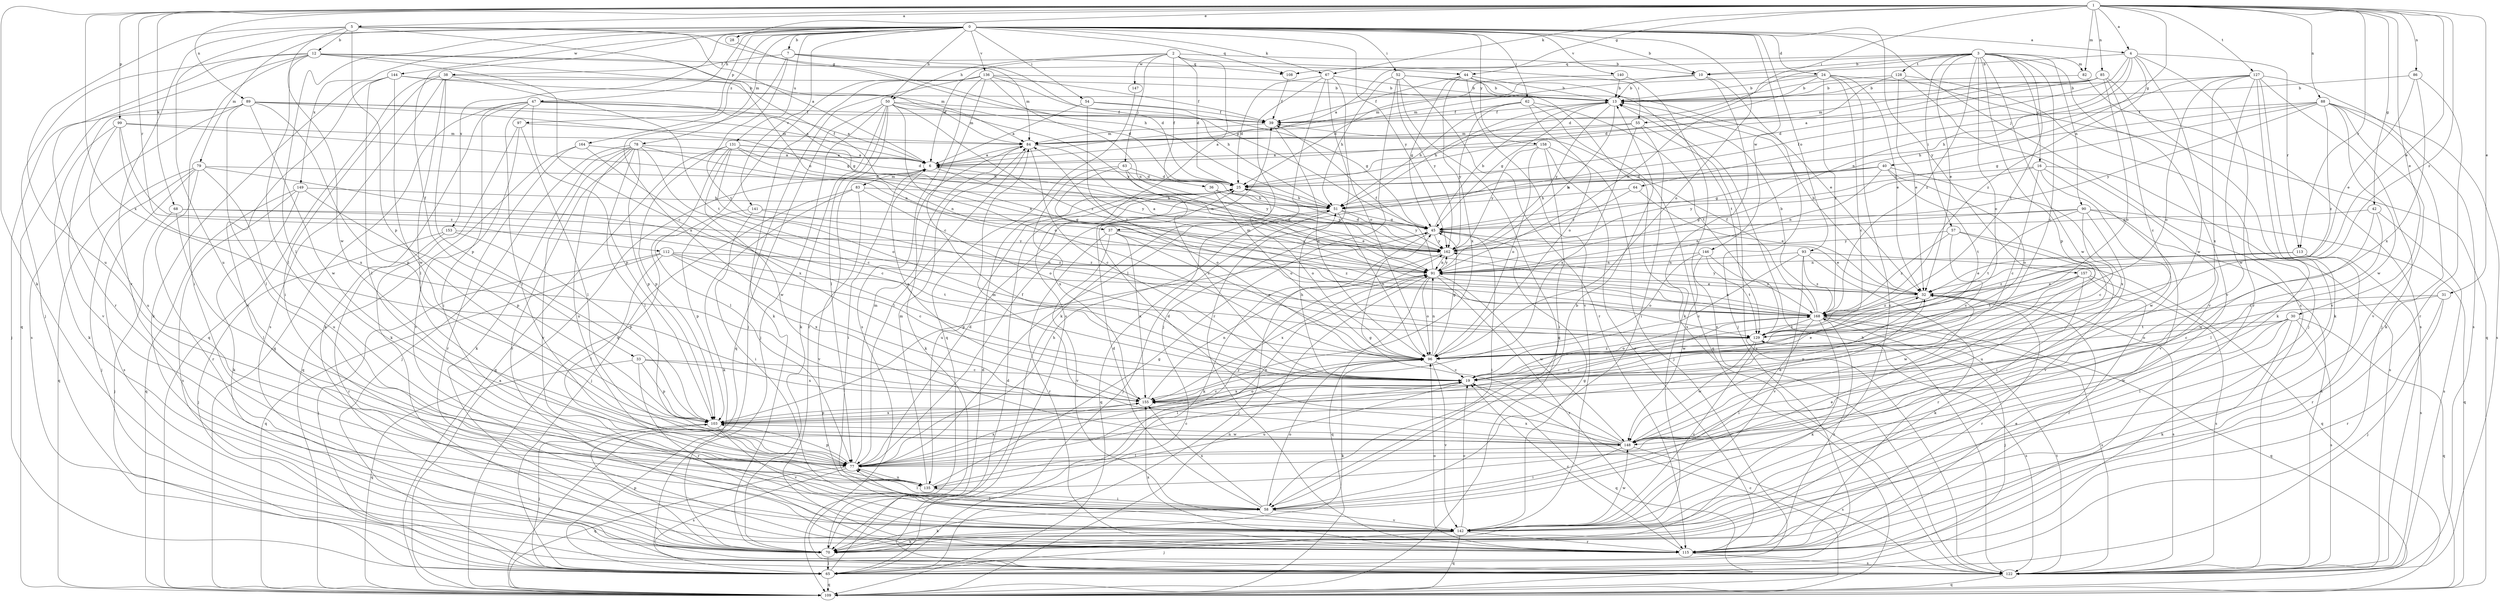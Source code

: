 strict digraph  {
0;
1;
2;
3;
4;
5;
6;
7;
10;
12;
13;
16;
19;
24;
25;
28;
30;
31;
32;
33;
36;
37;
38;
39;
40;
42;
44;
45;
47;
50;
51;
52;
54;
55;
57;
58;
62;
63;
64;
65;
67;
68;
70;
77;
78;
79;
82;
83;
84;
85;
86;
88;
89;
90;
91;
93;
96;
97;
99;
103;
108;
109;
112;
113;
115;
122;
127;
128;
129;
131;
135;
136;
140;
141;
142;
144;
146;
147;
148;
149;
153;
155;
157;
158;
162;
164;
168;
0 -> 4  [label=a];
0 -> 7  [label=b];
0 -> 10  [label=b];
0 -> 24  [label=d];
0 -> 33  [label=f];
0 -> 47  [label=h];
0 -> 50  [label=h];
0 -> 52  [label=i];
0 -> 54  [label=i];
0 -> 62  [label=j];
0 -> 67  [label=k];
0 -> 77  [label=l];
0 -> 78  [label=m];
0 -> 79  [label=m];
0 -> 93  [label=o];
0 -> 96  [label=o];
0 -> 97  [label=p];
0 -> 108  [label=q];
0 -> 122  [label=s];
0 -> 131  [label=u];
0 -> 135  [label=u];
0 -> 136  [label=v];
0 -> 140  [label=v];
0 -> 141  [label=v];
0 -> 144  [label=w];
0 -> 146  [label=w];
0 -> 149  [label=x];
0 -> 153  [label=x];
0 -> 157  [label=y];
0 -> 158  [label=y];
0 -> 162  [label=y];
0 -> 164  [label=z];
1 -> 4  [label=a];
1 -> 5  [label=a];
1 -> 28  [label=e];
1 -> 30  [label=e];
1 -> 31  [label=e];
1 -> 32  [label=e];
1 -> 40  [label=g];
1 -> 42  [label=g];
1 -> 44  [label=g];
1 -> 55  [label=i];
1 -> 67  [label=k];
1 -> 68  [label=k];
1 -> 70  [label=k];
1 -> 82  [label=m];
1 -> 85  [label=n];
1 -> 86  [label=n];
1 -> 88  [label=n];
1 -> 89  [label=n];
1 -> 99  [label=p];
1 -> 112  [label=r];
1 -> 113  [label=r];
1 -> 127  [label=t];
1 -> 155  [label=x];
1 -> 168  [label=z];
2 -> 6  [label=a];
2 -> 10  [label=b];
2 -> 25  [label=d];
2 -> 36  [label=f];
2 -> 50  [label=h];
2 -> 55  [label=i];
2 -> 63  [label=j];
2 -> 122  [label=s];
2 -> 147  [label=w];
3 -> 6  [label=a];
3 -> 10  [label=b];
3 -> 16  [label=c];
3 -> 19  [label=c];
3 -> 25  [label=d];
3 -> 32  [label=e];
3 -> 57  [label=i];
3 -> 82  [label=m];
3 -> 90  [label=n];
3 -> 96  [label=o];
3 -> 103  [label=p];
3 -> 108  [label=q];
3 -> 128  [label=t];
3 -> 129  [label=t];
3 -> 142  [label=v];
3 -> 148  [label=w];
3 -> 168  [label=z];
4 -> 10  [label=b];
4 -> 37  [label=f];
4 -> 64  [label=j];
4 -> 91  [label=n];
4 -> 113  [label=r];
4 -> 115  [label=r];
4 -> 148  [label=w];
4 -> 168  [label=z];
5 -> 6  [label=a];
5 -> 12  [label=b];
5 -> 37  [label=f];
5 -> 51  [label=h];
5 -> 103  [label=p];
5 -> 135  [label=u];
5 -> 142  [label=v];
5 -> 148  [label=w];
6 -> 25  [label=d];
6 -> 58  [label=i];
6 -> 83  [label=m];
6 -> 162  [label=y];
7 -> 25  [label=d];
7 -> 38  [label=f];
7 -> 84  [label=m];
7 -> 108  [label=q];
7 -> 129  [label=t];
7 -> 155  [label=x];
10 -> 13  [label=b];
10 -> 65  [label=j];
10 -> 70  [label=k];
10 -> 84  [label=m];
12 -> 19  [label=c];
12 -> 44  [label=g];
12 -> 58  [label=i];
12 -> 65  [label=j];
12 -> 77  [label=l];
12 -> 84  [label=m];
12 -> 91  [label=n];
12 -> 109  [label=q];
12 -> 115  [label=r];
13 -> 39  [label=f];
13 -> 45  [label=g];
13 -> 51  [label=h];
13 -> 91  [label=n];
13 -> 162  [label=y];
16 -> 19  [label=c];
16 -> 25  [label=d];
16 -> 122  [label=s];
16 -> 142  [label=v];
16 -> 148  [label=w];
16 -> 162  [label=y];
19 -> 32  [label=e];
19 -> 51  [label=h];
19 -> 109  [label=q];
19 -> 135  [label=u];
19 -> 155  [label=x];
19 -> 168  [label=z];
24 -> 13  [label=b];
24 -> 19  [label=c];
24 -> 32  [label=e];
24 -> 84  [label=m];
24 -> 91  [label=n];
24 -> 109  [label=q];
24 -> 142  [label=v];
24 -> 168  [label=z];
25 -> 51  [label=h];
25 -> 96  [label=o];
25 -> 135  [label=u];
28 -> 45  [label=g];
30 -> 70  [label=k];
30 -> 77  [label=l];
30 -> 96  [label=o];
30 -> 109  [label=q];
30 -> 122  [label=s];
30 -> 129  [label=t];
30 -> 148  [label=w];
31 -> 19  [label=c];
31 -> 65  [label=j];
31 -> 115  [label=r];
31 -> 168  [label=z];
32 -> 13  [label=b];
32 -> 103  [label=p];
32 -> 115  [label=r];
32 -> 122  [label=s];
32 -> 162  [label=y];
32 -> 168  [label=z];
33 -> 19  [label=c];
33 -> 103  [label=p];
33 -> 109  [label=q];
33 -> 115  [label=r];
33 -> 155  [label=x];
36 -> 32  [label=e];
36 -> 51  [label=h];
36 -> 96  [label=o];
36 -> 162  [label=y];
37 -> 96  [label=o];
37 -> 115  [label=r];
37 -> 142  [label=v];
37 -> 155  [label=x];
37 -> 162  [label=y];
37 -> 168  [label=z];
38 -> 13  [label=b];
38 -> 58  [label=i];
38 -> 77  [label=l];
38 -> 103  [label=p];
38 -> 109  [label=q];
38 -> 122  [label=s];
38 -> 129  [label=t];
39 -> 84  [label=m];
39 -> 96  [label=o];
40 -> 25  [label=d];
40 -> 45  [label=g];
40 -> 51  [label=h];
40 -> 91  [label=n];
40 -> 96  [label=o];
40 -> 129  [label=t];
40 -> 155  [label=x];
42 -> 45  [label=g];
42 -> 77  [label=l];
42 -> 122  [label=s];
42 -> 148  [label=w];
44 -> 13  [label=b];
44 -> 39  [label=f];
44 -> 45  [label=g];
44 -> 122  [label=s];
44 -> 129  [label=t];
44 -> 142  [label=v];
44 -> 155  [label=x];
45 -> 13  [label=b];
45 -> 32  [label=e];
45 -> 58  [label=i];
45 -> 70  [label=k];
45 -> 103  [label=p];
45 -> 162  [label=y];
47 -> 6  [label=a];
47 -> 39  [label=f];
47 -> 45  [label=g];
47 -> 58  [label=i];
47 -> 70  [label=k];
47 -> 77  [label=l];
47 -> 103  [label=p];
47 -> 109  [label=q];
50 -> 39  [label=f];
50 -> 65  [label=j];
50 -> 70  [label=k];
50 -> 77  [label=l];
50 -> 84  [label=m];
50 -> 96  [label=o];
50 -> 109  [label=q];
50 -> 115  [label=r];
50 -> 162  [label=y];
50 -> 168  [label=z];
51 -> 45  [label=g];
51 -> 65  [label=j];
51 -> 96  [label=o];
51 -> 109  [label=q];
51 -> 162  [label=y];
52 -> 13  [label=b];
52 -> 32  [label=e];
52 -> 51  [label=h];
52 -> 65  [label=j];
52 -> 109  [label=q];
52 -> 115  [label=r];
52 -> 162  [label=y];
54 -> 6  [label=a];
54 -> 39  [label=f];
54 -> 45  [label=g];
54 -> 129  [label=t];
55 -> 6  [label=a];
55 -> 58  [label=i];
55 -> 84  [label=m];
55 -> 122  [label=s];
55 -> 155  [label=x];
57 -> 19  [label=c];
57 -> 58  [label=i];
57 -> 135  [label=u];
57 -> 162  [label=y];
57 -> 168  [label=z];
58 -> 13  [label=b];
58 -> 25  [label=d];
58 -> 32  [label=e];
58 -> 70  [label=k];
58 -> 77  [label=l];
58 -> 96  [label=o];
58 -> 142  [label=v];
58 -> 155  [label=x];
62 -> 39  [label=f];
62 -> 51  [label=h];
62 -> 96  [label=o];
62 -> 109  [label=q];
62 -> 129  [label=t];
62 -> 162  [label=y];
63 -> 19  [label=c];
63 -> 25  [label=d];
63 -> 96  [label=o];
63 -> 155  [label=x];
63 -> 162  [label=y];
64 -> 32  [label=e];
64 -> 51  [label=h];
64 -> 162  [label=y];
65 -> 25  [label=d];
65 -> 109  [label=q];
67 -> 13  [label=b];
67 -> 25  [label=d];
67 -> 70  [label=k];
67 -> 77  [label=l];
67 -> 96  [label=o];
67 -> 115  [label=r];
68 -> 45  [label=g];
68 -> 65  [label=j];
68 -> 77  [label=l];
68 -> 168  [label=z];
70 -> 25  [label=d];
70 -> 65  [label=j];
70 -> 103  [label=p];
77 -> 19  [label=c];
77 -> 25  [label=d];
77 -> 39  [label=f];
77 -> 51  [label=h];
77 -> 84  [label=m];
77 -> 91  [label=n];
77 -> 103  [label=p];
77 -> 109  [label=q];
77 -> 122  [label=s];
77 -> 135  [label=u];
77 -> 155  [label=x];
78 -> 6  [label=a];
78 -> 19  [label=c];
78 -> 65  [label=j];
78 -> 70  [label=k];
78 -> 77  [label=l];
78 -> 91  [label=n];
78 -> 103  [label=p];
78 -> 115  [label=r];
78 -> 135  [label=u];
78 -> 142  [label=v];
79 -> 19  [label=c];
79 -> 25  [label=d];
79 -> 65  [label=j];
79 -> 109  [label=q];
79 -> 115  [label=r];
79 -> 122  [label=s];
79 -> 135  [label=u];
82 -> 13  [label=b];
82 -> 122  [label=s];
83 -> 51  [label=h];
83 -> 65  [label=j];
83 -> 70  [label=k];
83 -> 96  [label=o];
83 -> 142  [label=v];
84 -> 6  [label=a];
84 -> 19  [label=c];
84 -> 70  [label=k];
84 -> 77  [label=l];
84 -> 91  [label=n];
85 -> 6  [label=a];
85 -> 13  [label=b];
85 -> 19  [label=c];
85 -> 25  [label=d];
85 -> 70  [label=k];
85 -> 84  [label=m];
85 -> 96  [label=o];
86 -> 13  [label=b];
86 -> 32  [label=e];
86 -> 115  [label=r];
86 -> 155  [label=x];
88 -> 39  [label=f];
88 -> 45  [label=g];
88 -> 51  [label=h];
88 -> 70  [label=k];
88 -> 122  [label=s];
88 -> 142  [label=v];
88 -> 148  [label=w];
88 -> 162  [label=y];
88 -> 168  [label=z];
89 -> 6  [label=a];
89 -> 39  [label=f];
89 -> 45  [label=g];
89 -> 65  [label=j];
89 -> 77  [label=l];
89 -> 103  [label=p];
89 -> 122  [label=s];
89 -> 142  [label=v];
89 -> 148  [label=w];
90 -> 19  [label=c];
90 -> 45  [label=g];
90 -> 91  [label=n];
90 -> 109  [label=q];
90 -> 122  [label=s];
90 -> 129  [label=t];
90 -> 142  [label=v];
91 -> 32  [label=e];
91 -> 39  [label=f];
91 -> 96  [label=o];
91 -> 109  [label=q];
91 -> 115  [label=r];
91 -> 148  [label=w];
91 -> 155  [label=x];
91 -> 162  [label=y];
93 -> 19  [label=c];
93 -> 91  [label=n];
93 -> 109  [label=q];
93 -> 115  [label=r];
93 -> 142  [label=v];
93 -> 168  [label=z];
96 -> 19  [label=c];
96 -> 45  [label=g];
96 -> 70  [label=k];
96 -> 77  [label=l];
96 -> 91  [label=n];
96 -> 142  [label=v];
97 -> 70  [label=k];
97 -> 77  [label=l];
97 -> 84  [label=m];
97 -> 142  [label=v];
99 -> 70  [label=k];
99 -> 84  [label=m];
99 -> 91  [label=n];
99 -> 135  [label=u];
99 -> 155  [label=x];
99 -> 168  [label=z];
103 -> 65  [label=j];
103 -> 96  [label=o];
103 -> 142  [label=v];
103 -> 148  [label=w];
103 -> 155  [label=x];
103 -> 168  [label=z];
108 -> 39  [label=f];
109 -> 6  [label=a];
109 -> 19  [label=c];
109 -> 91  [label=n];
112 -> 19  [label=c];
112 -> 65  [label=j];
112 -> 77  [label=l];
112 -> 91  [label=n];
112 -> 109  [label=q];
112 -> 129  [label=t];
112 -> 155  [label=x];
113 -> 32  [label=e];
113 -> 91  [label=n];
113 -> 115  [label=r];
113 -> 122  [label=s];
113 -> 168  [label=z];
115 -> 19  [label=c];
115 -> 32  [label=e];
115 -> 96  [label=o];
115 -> 122  [label=s];
115 -> 155  [label=x];
115 -> 168  [label=z];
122 -> 13  [label=b];
122 -> 109  [label=q];
122 -> 129  [label=t];
127 -> 13  [label=b];
127 -> 51  [label=h];
127 -> 65  [label=j];
127 -> 70  [label=k];
127 -> 96  [label=o];
127 -> 122  [label=s];
127 -> 142  [label=v];
127 -> 148  [label=w];
127 -> 155  [label=x];
128 -> 13  [label=b];
128 -> 25  [label=d];
128 -> 32  [label=e];
128 -> 65  [label=j];
128 -> 142  [label=v];
129 -> 96  [label=o];
129 -> 122  [label=s];
129 -> 142  [label=v];
129 -> 148  [label=w];
131 -> 6  [label=a];
131 -> 25  [label=d];
131 -> 51  [label=h];
131 -> 77  [label=l];
131 -> 91  [label=n];
131 -> 96  [label=o];
131 -> 103  [label=p];
131 -> 109  [label=q];
131 -> 148  [label=w];
135 -> 45  [label=g];
135 -> 58  [label=i];
135 -> 84  [label=m];
135 -> 162  [label=y];
136 -> 13  [label=b];
136 -> 19  [label=c];
136 -> 39  [label=f];
136 -> 51  [label=h];
136 -> 65  [label=j];
136 -> 70  [label=k];
136 -> 91  [label=n];
136 -> 109  [label=q];
136 -> 122  [label=s];
140 -> 13  [label=b];
140 -> 25  [label=d];
140 -> 122  [label=s];
141 -> 45  [label=g];
141 -> 58  [label=i];
141 -> 103  [label=p];
141 -> 168  [label=z];
142 -> 19  [label=c];
142 -> 45  [label=g];
142 -> 65  [label=j];
142 -> 70  [label=k];
142 -> 77  [label=l];
142 -> 109  [label=q];
142 -> 115  [label=r];
142 -> 148  [label=w];
144 -> 13  [label=b];
144 -> 25  [label=d];
144 -> 70  [label=k];
144 -> 77  [label=l];
144 -> 142  [label=v];
144 -> 148  [label=w];
146 -> 91  [label=n];
146 -> 96  [label=o];
146 -> 129  [label=t];
146 -> 148  [label=w];
146 -> 168  [label=z];
147 -> 109  [label=q];
148 -> 25  [label=d];
148 -> 32  [label=e];
148 -> 45  [label=g];
148 -> 58  [label=i];
148 -> 77  [label=l];
148 -> 84  [label=m];
148 -> 122  [label=s];
148 -> 155  [label=x];
149 -> 51  [label=h];
149 -> 70  [label=k];
149 -> 103  [label=p];
149 -> 109  [label=q];
149 -> 122  [label=s];
153 -> 65  [label=j];
153 -> 103  [label=p];
153 -> 115  [label=r];
153 -> 162  [label=y];
155 -> 6  [label=a];
155 -> 19  [label=c];
155 -> 91  [label=n];
155 -> 103  [label=p];
157 -> 32  [label=e];
157 -> 70  [label=k];
157 -> 115  [label=r];
157 -> 122  [label=s];
157 -> 129  [label=t];
157 -> 148  [label=w];
158 -> 6  [label=a];
158 -> 58  [label=i];
158 -> 65  [label=j];
158 -> 96  [label=o];
158 -> 115  [label=r];
158 -> 162  [label=y];
162 -> 6  [label=a];
162 -> 25  [label=d];
162 -> 65  [label=j];
162 -> 91  [label=n];
164 -> 6  [label=a];
164 -> 109  [label=q];
164 -> 115  [label=r];
164 -> 155  [label=x];
168 -> 13  [label=b];
168 -> 39  [label=f];
168 -> 58  [label=i];
168 -> 65  [label=j];
168 -> 70  [label=k];
168 -> 84  [label=m];
168 -> 91  [label=n];
168 -> 109  [label=q];
168 -> 122  [label=s];
168 -> 129  [label=t];
}
